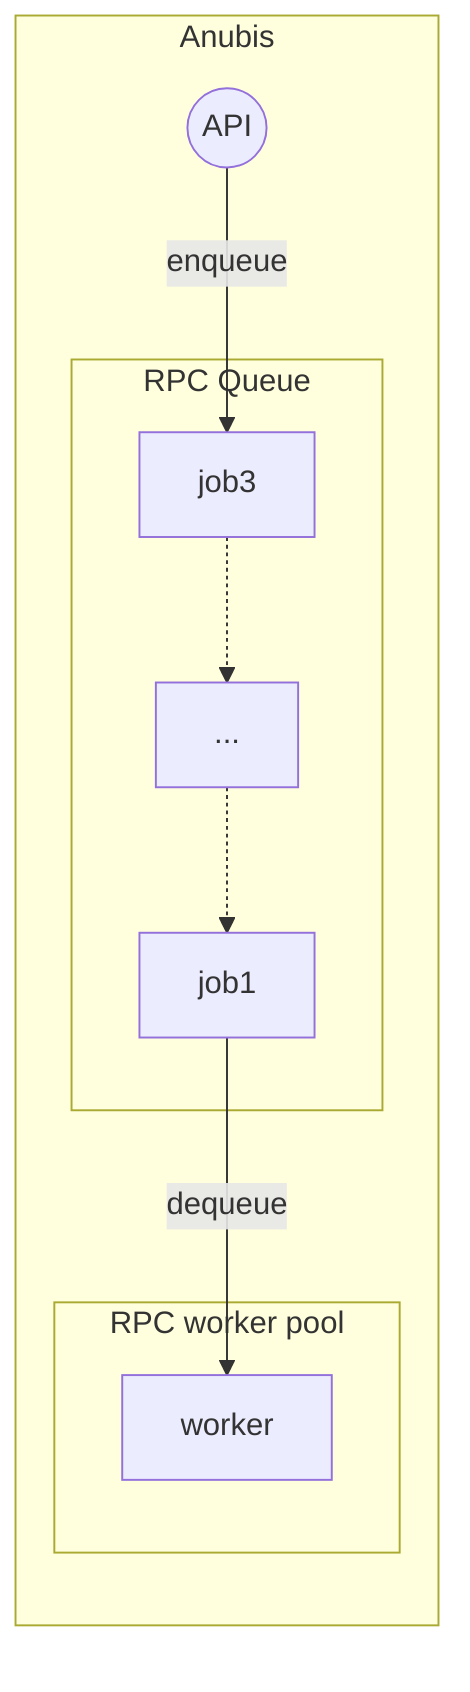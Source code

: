 graph LR
    subgraph Anubis

    api((API))

    subgraph RPC Queue
    job3 -.-> job2[...] -.-> job1
    end

    subgraph RPC worker pool
    worker
    end

    api -->|enqueue| job3
    job1 -->|dequeue| worker

    end